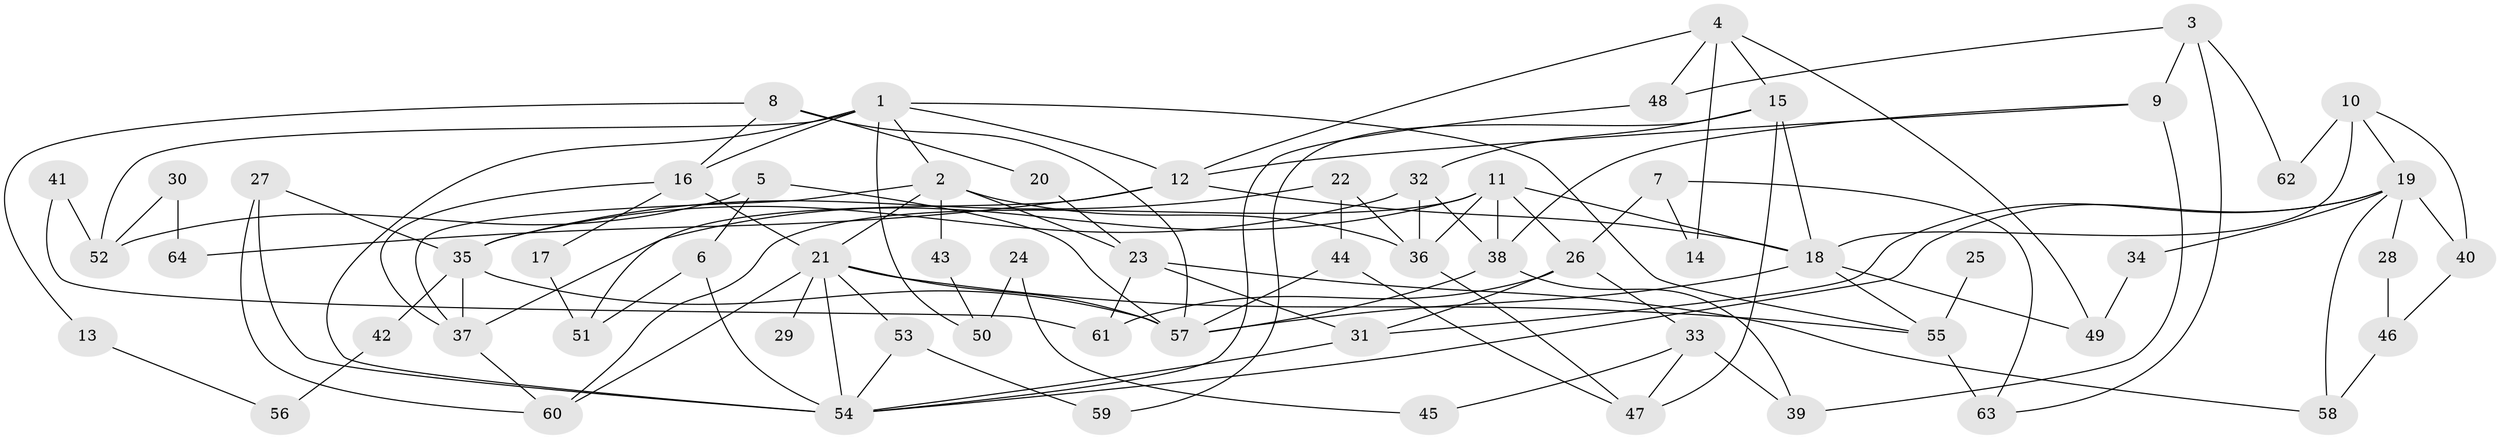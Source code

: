 // original degree distribution, {7: 0.03125, 3: 0.25, 5: 0.0703125, 8: 0.0078125, 4: 0.1015625, 2: 0.3203125, 6: 0.0546875, 1: 0.1640625}
// Generated by graph-tools (version 1.1) at 2025/01/03/09/25 03:01:09]
// undirected, 64 vertices, 119 edges
graph export_dot {
graph [start="1"]
  node [color=gray90,style=filled];
  1;
  2;
  3;
  4;
  5;
  6;
  7;
  8;
  9;
  10;
  11;
  12;
  13;
  14;
  15;
  16;
  17;
  18;
  19;
  20;
  21;
  22;
  23;
  24;
  25;
  26;
  27;
  28;
  29;
  30;
  31;
  32;
  33;
  34;
  35;
  36;
  37;
  38;
  39;
  40;
  41;
  42;
  43;
  44;
  45;
  46;
  47;
  48;
  49;
  50;
  51;
  52;
  53;
  54;
  55;
  56;
  57;
  58;
  59;
  60;
  61;
  62;
  63;
  64;
  1 -- 2 [weight=1.0];
  1 -- 12 [weight=1.0];
  1 -- 16 [weight=1.0];
  1 -- 50 [weight=1.0];
  1 -- 52 [weight=1.0];
  1 -- 54 [weight=1.0];
  1 -- 55 [weight=1.0];
  2 -- 21 [weight=1.0];
  2 -- 23 [weight=1.0];
  2 -- 36 [weight=1.0];
  2 -- 37 [weight=1.0];
  2 -- 43 [weight=1.0];
  3 -- 9 [weight=1.0];
  3 -- 48 [weight=1.0];
  3 -- 62 [weight=1.0];
  3 -- 63 [weight=1.0];
  4 -- 12 [weight=1.0];
  4 -- 14 [weight=1.0];
  4 -- 15 [weight=1.0];
  4 -- 48 [weight=1.0];
  4 -- 49 [weight=1.0];
  5 -- 6 [weight=1.0];
  5 -- 52 [weight=1.0];
  5 -- 57 [weight=1.0];
  6 -- 51 [weight=1.0];
  6 -- 54 [weight=2.0];
  7 -- 14 [weight=1.0];
  7 -- 26 [weight=1.0];
  7 -- 63 [weight=1.0];
  8 -- 13 [weight=1.0];
  8 -- 16 [weight=1.0];
  8 -- 20 [weight=1.0];
  8 -- 57 [weight=1.0];
  9 -- 12 [weight=1.0];
  9 -- 38 [weight=1.0];
  9 -- 39 [weight=1.0];
  10 -- 18 [weight=1.0];
  10 -- 19 [weight=1.0];
  10 -- 40 [weight=1.0];
  10 -- 62 [weight=1.0];
  11 -- 18 [weight=1.0];
  11 -- 26 [weight=1.0];
  11 -- 36 [weight=1.0];
  11 -- 37 [weight=1.0];
  11 -- 38 [weight=1.0];
  11 -- 60 [weight=1.0];
  12 -- 18 [weight=1.0];
  12 -- 51 [weight=1.0];
  12 -- 64 [weight=1.0];
  13 -- 56 [weight=1.0];
  15 -- 18 [weight=1.0];
  15 -- 32 [weight=1.0];
  15 -- 47 [weight=1.0];
  15 -- 59 [weight=1.0];
  16 -- 17 [weight=1.0];
  16 -- 21 [weight=1.0];
  16 -- 37 [weight=1.0];
  17 -- 51 [weight=1.0];
  18 -- 49 [weight=1.0];
  18 -- 55 [weight=1.0];
  18 -- 57 [weight=1.0];
  19 -- 28 [weight=1.0];
  19 -- 31 [weight=1.0];
  19 -- 34 [weight=1.0];
  19 -- 40 [weight=1.0];
  19 -- 54 [weight=1.0];
  19 -- 58 [weight=1.0];
  20 -- 23 [weight=1.0];
  21 -- 29 [weight=1.0];
  21 -- 53 [weight=1.0];
  21 -- 54 [weight=1.0];
  21 -- 55 [weight=1.0];
  21 -- 57 [weight=2.0];
  21 -- 60 [weight=1.0];
  22 -- 35 [weight=1.0];
  22 -- 36 [weight=1.0];
  22 -- 44 [weight=1.0];
  23 -- 31 [weight=1.0];
  23 -- 58 [weight=1.0];
  23 -- 61 [weight=1.0];
  24 -- 45 [weight=1.0];
  24 -- 50 [weight=1.0];
  25 -- 55 [weight=1.0];
  26 -- 31 [weight=1.0];
  26 -- 33 [weight=1.0];
  26 -- 61 [weight=1.0];
  27 -- 35 [weight=1.0];
  27 -- 54 [weight=1.0];
  27 -- 60 [weight=1.0];
  28 -- 46 [weight=1.0];
  30 -- 52 [weight=1.0];
  30 -- 64 [weight=1.0];
  31 -- 54 [weight=1.0];
  32 -- 35 [weight=1.0];
  32 -- 36 [weight=1.0];
  32 -- 38 [weight=1.0];
  33 -- 39 [weight=1.0];
  33 -- 45 [weight=1.0];
  33 -- 47 [weight=1.0];
  34 -- 49 [weight=1.0];
  35 -- 37 [weight=1.0];
  35 -- 42 [weight=1.0];
  35 -- 57 [weight=1.0];
  36 -- 47 [weight=1.0];
  37 -- 60 [weight=1.0];
  38 -- 39 [weight=1.0];
  38 -- 57 [weight=1.0];
  40 -- 46 [weight=1.0];
  41 -- 52 [weight=1.0];
  41 -- 61 [weight=1.0];
  42 -- 56 [weight=1.0];
  43 -- 50 [weight=1.0];
  44 -- 47 [weight=1.0];
  44 -- 57 [weight=1.0];
  46 -- 58 [weight=1.0];
  48 -- 54 [weight=1.0];
  53 -- 54 [weight=1.0];
  53 -- 59 [weight=1.0];
  55 -- 63 [weight=2.0];
}
